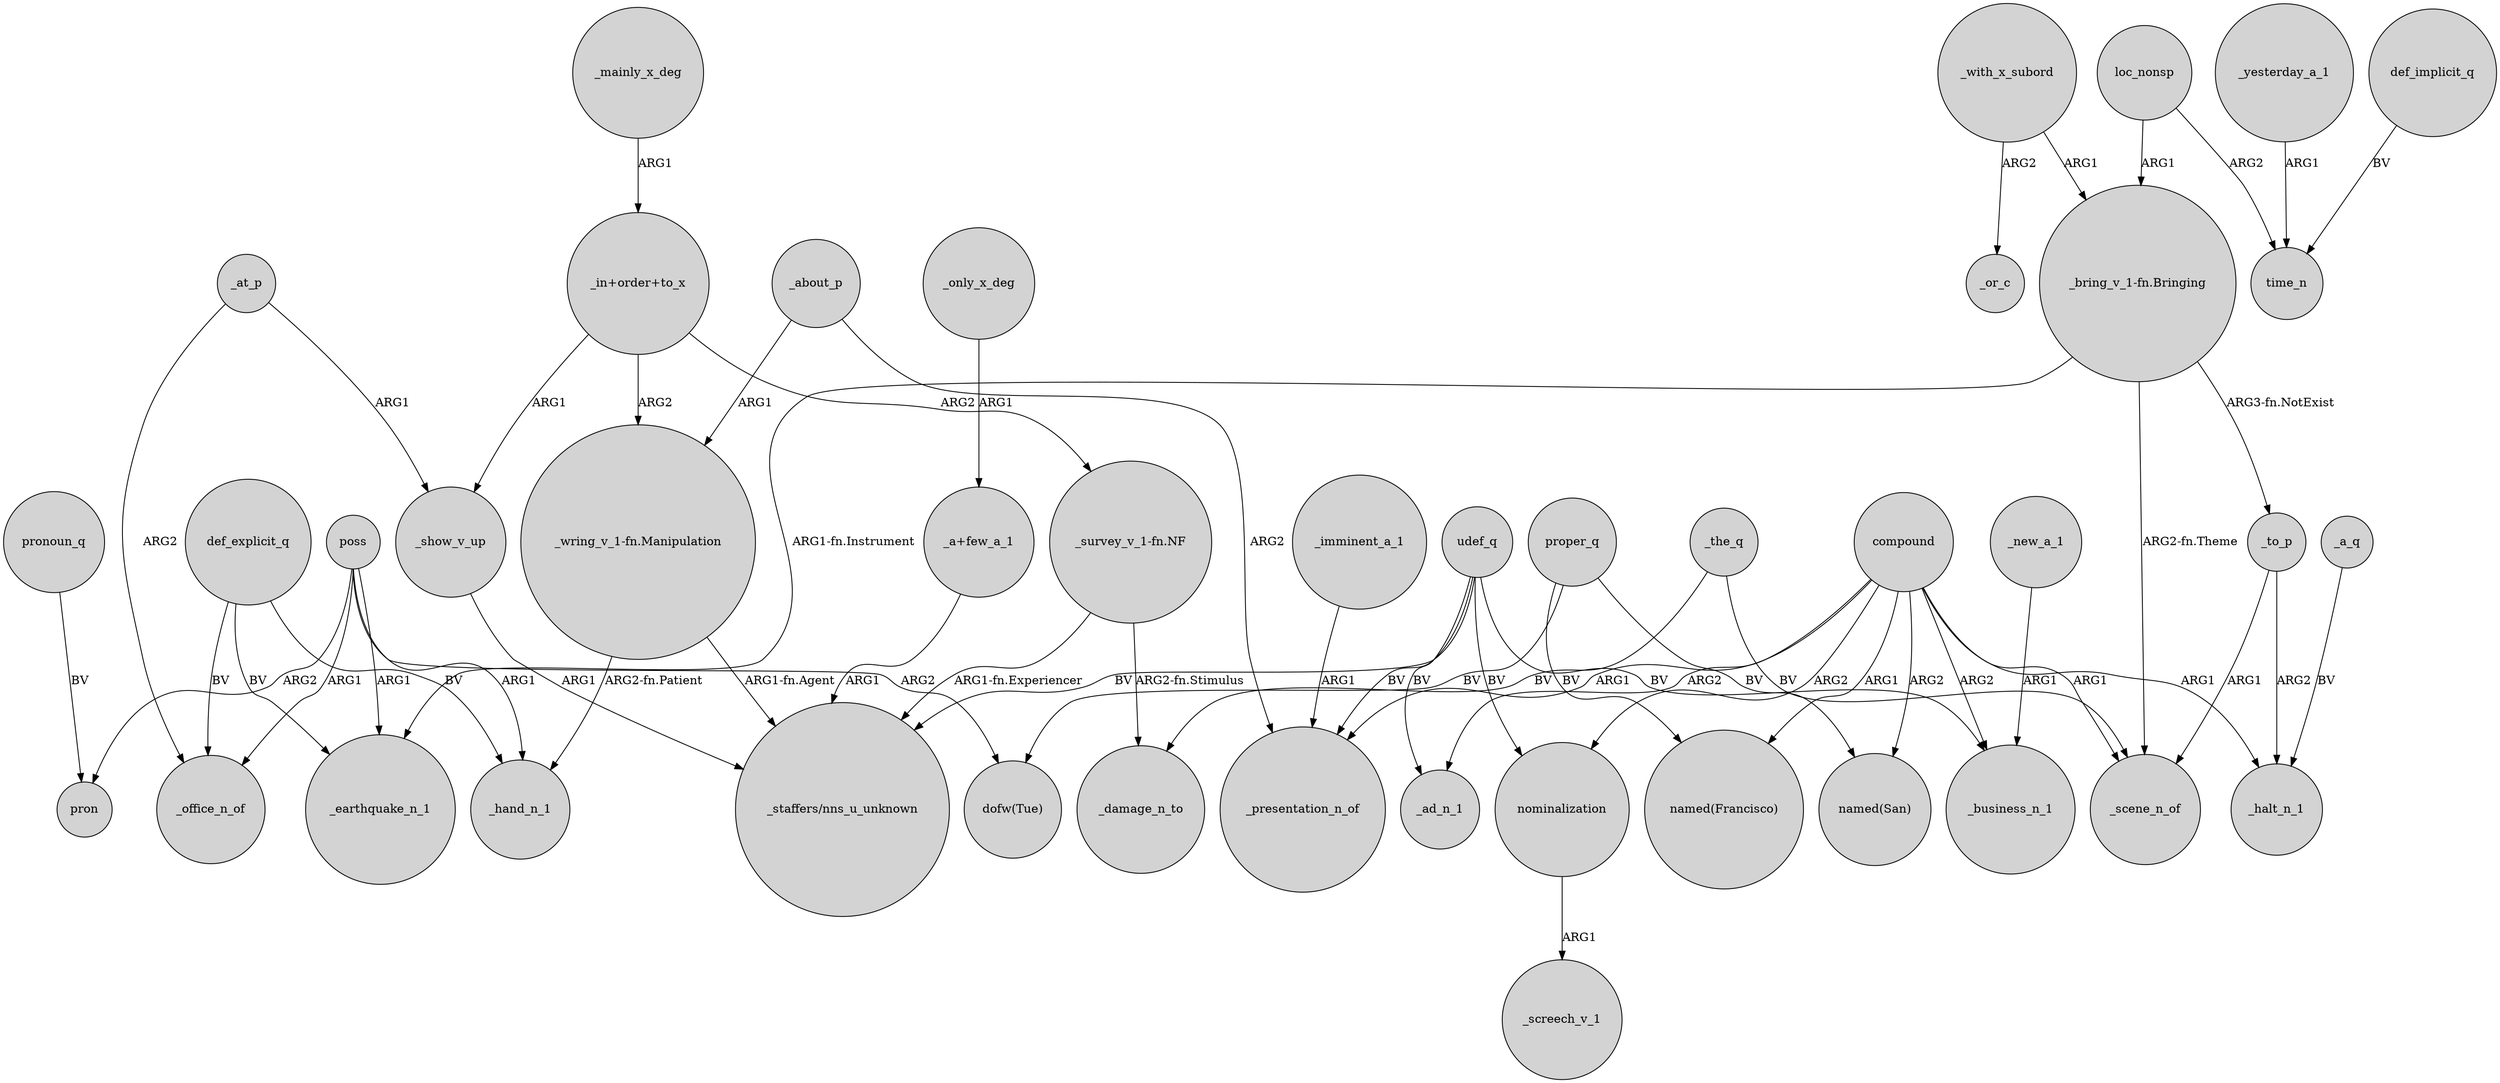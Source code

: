 digraph {
	node [shape=circle style=filled]
	def_explicit_q -> _earthquake_n_1 [label=BV]
	_yesterday_a_1 -> time_n [label=ARG1]
	udef_q -> "_staffers/nns_u_unknown" [label=BV]
	"_in+order+to_x" -> "_wring_v_1-fn.Manipulation" [label=ARG2]
	compound -> _ad_n_1 [label=ARG2]
	_with_x_subord -> _or_c [label=ARG2]
	poss -> pron [label=ARG2]
	proper_q -> "named(Francisco)" [label=BV]
	nominalization -> _screech_v_1 [label=ARG1]
	compound -> "named(San)" [label=ARG2]
	loc_nonsp -> "_bring_v_1-fn.Bringing" [label=ARG1]
	poss -> _earthquake_n_1 [label=ARG1]
	def_explicit_q -> _office_n_of [label=BV]
	compound -> nominalization [label=ARG2]
	proper_q -> "dofw(Tue)" [label=BV]
	udef_q -> _presentation_n_of [label=BV]
	"_survey_v_1-fn.NF" -> _damage_n_to [label="ARG2-fn.Stimulus"]
	"_wring_v_1-fn.Manipulation" -> _hand_n_1 [label="ARG2-fn.Patient"]
	loc_nonsp -> time_n [label=ARG2]
	_to_p -> _halt_n_1 [label=ARG2]
	_about_p -> _presentation_n_of [label=ARG2]
	pronoun_q -> pron [label=BV]
	def_explicit_q -> _hand_n_1 [label=BV]
	_the_q -> _scene_n_of [label=BV]
	"_a+few_a_1" -> "_staffers/nns_u_unknown" [label=ARG1]
	_a_q -> _halt_n_1 [label=BV]
	"_bring_v_1-fn.Bringing" -> _earthquake_n_1 [label="ARG1-fn.Instrument"]
	poss -> "dofw(Tue)" [label=ARG2]
	_show_v_up -> "_staffers/nns_u_unknown" [label=ARG1]
	compound -> _business_n_1 [label=ARG2]
	compound -> _halt_n_1 [label=ARG1]
	compound -> "named(Francisco)" [label=ARG1]
	udef_q -> _ad_n_1 [label=BV]
	poss -> _office_n_of [label=ARG1]
	udef_q -> nominalization [label=BV]
	_mainly_x_deg -> "_in+order+to_x" [label=ARG1]
	"_in+order+to_x" -> _show_v_up [label=ARG1]
	"_wring_v_1-fn.Manipulation" -> "_staffers/nns_u_unknown" [label="ARG1-fn.Agent"]
	poss -> _hand_n_1 [label=ARG1]
	_imminent_a_1 -> _presentation_n_of [label=ARG1]
	compound -> _presentation_n_of [label=ARG1]
	_with_x_subord -> "_bring_v_1-fn.Bringing" [label=ARG1]
	"_bring_v_1-fn.Bringing" -> _to_p [label="ARG3-fn.NotExist"]
	compound -> _scene_n_of [label=ARG1]
	_only_x_deg -> "_a+few_a_1" [label=ARG1]
	"_bring_v_1-fn.Bringing" -> _scene_n_of [label="ARG2-fn.Theme"]
	udef_q -> _business_n_1 [label=BV]
	_at_p -> _office_n_of [label=ARG2]
	proper_q -> "named(San)" [label=BV]
	"_survey_v_1-fn.NF" -> "_staffers/nns_u_unknown" [label="ARG1-fn.Experiencer"]
	_at_p -> _show_v_up [label=ARG1]
	_the_q -> _damage_n_to [label=BV]
	_about_p -> "_wring_v_1-fn.Manipulation" [label=ARG1]
	_new_a_1 -> _business_n_1 [label=ARG1]
	_to_p -> _scene_n_of [label=ARG1]
	"_in+order+to_x" -> "_survey_v_1-fn.NF" [label=ARG2]
	def_implicit_q -> time_n [label=BV]
}
